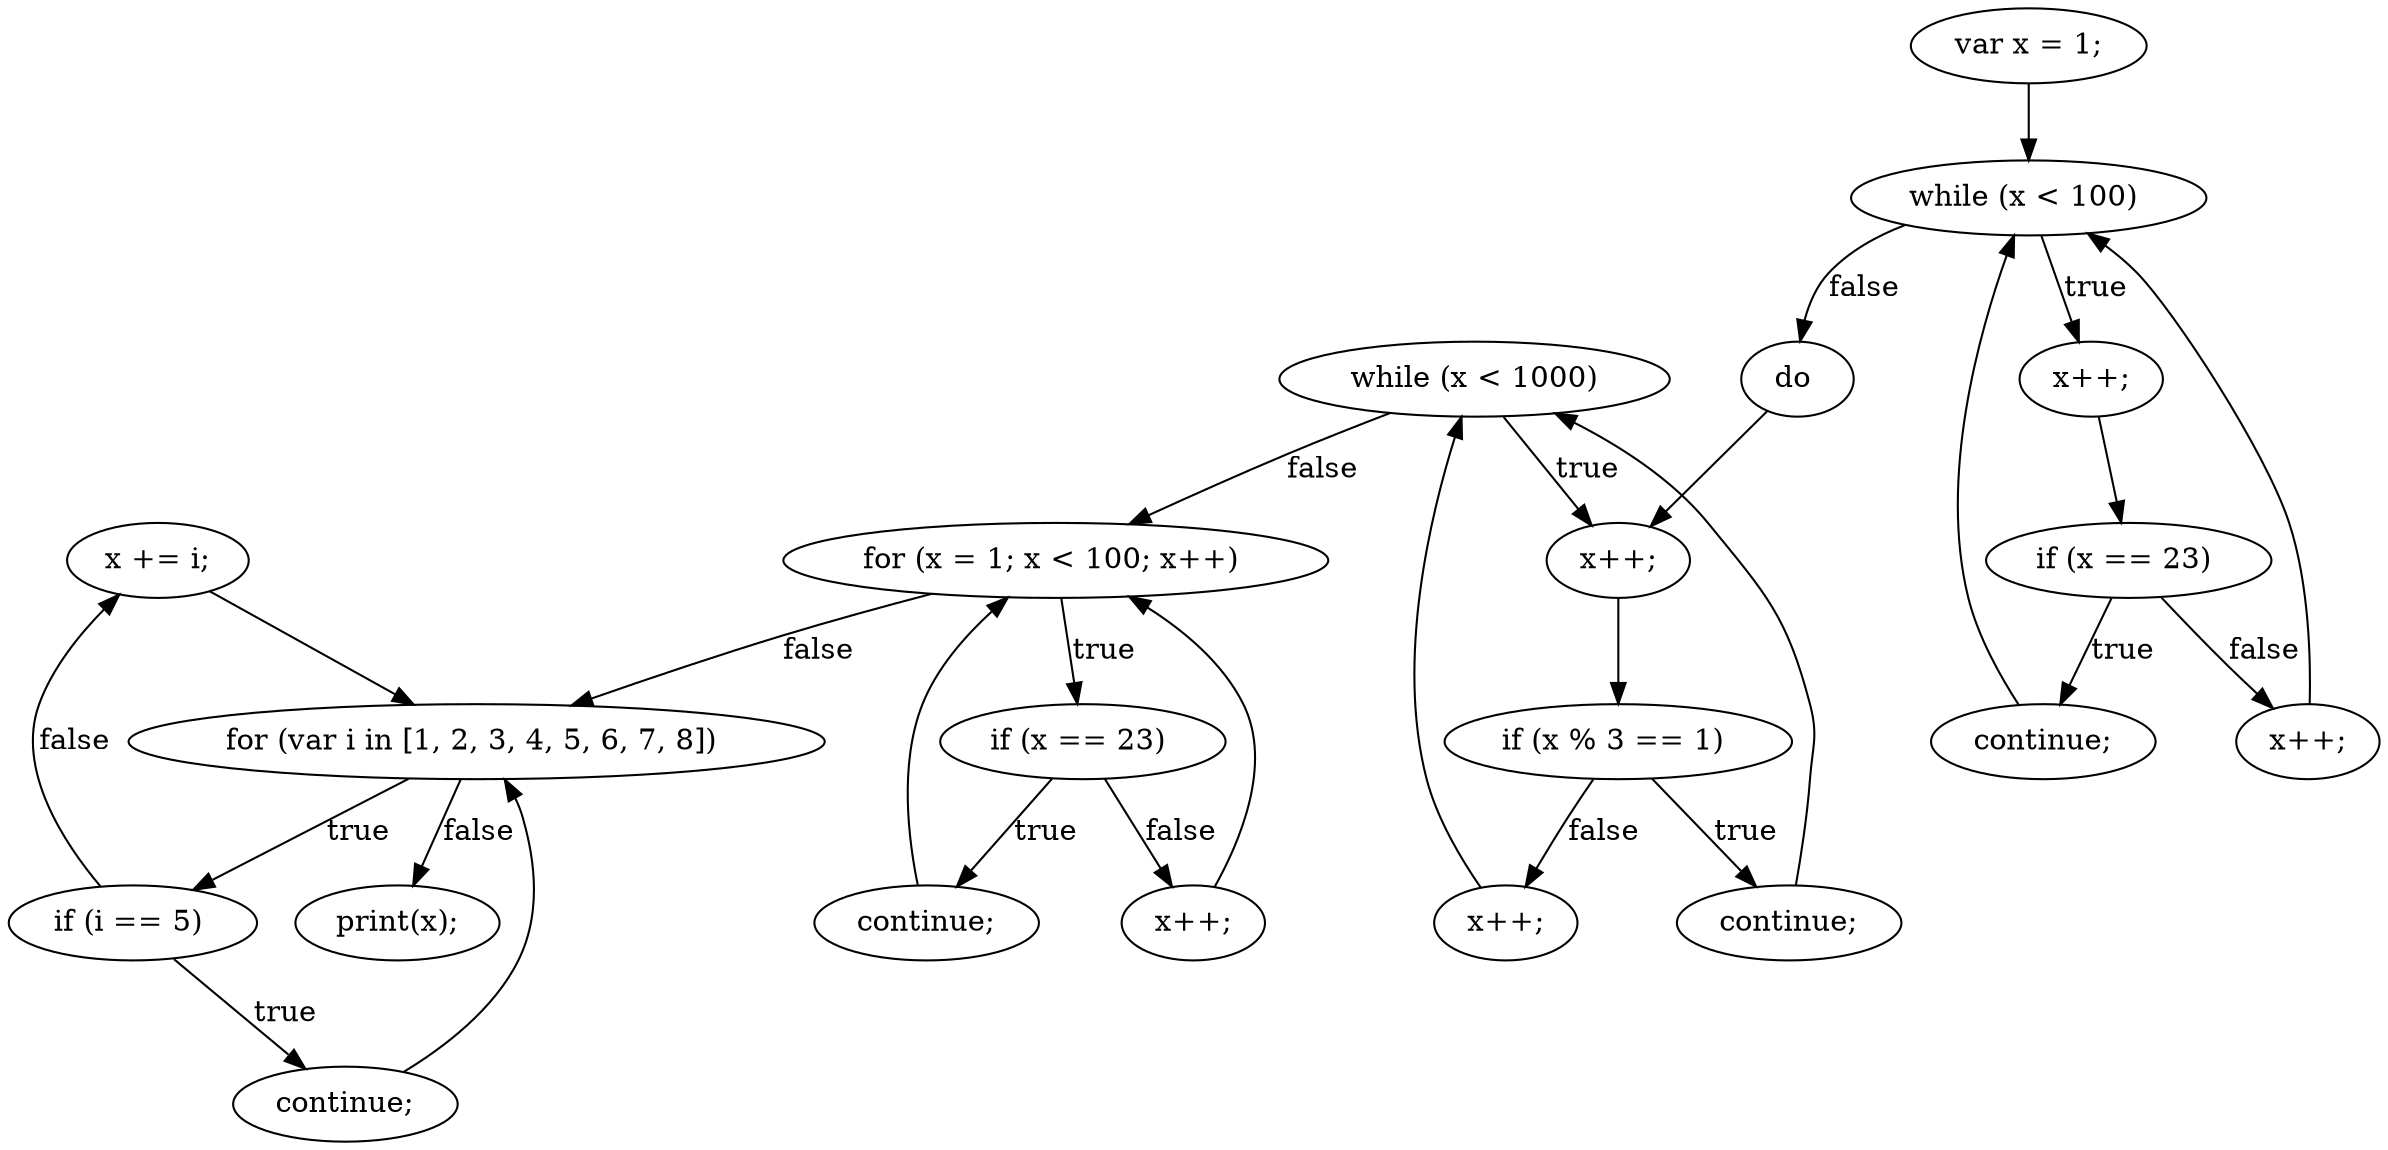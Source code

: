 digraph {
"0" [label="x += i;\n"] 
"1" [label="for (var i in [1, 2, 3, 4, 5, 6, 7, 8]) "] 
"2" [label="print(x);\n"] 
"3" [label="for (x = 1; x < 100; x++) "] 
"4" [label="if (x % 3 == 1) "] 
"5" [label="var x = 1;\n"] 
"6" [label="continue;\n"] 
"7" [label="x++;\n"] 
"8" [label="if (x == 23) "] 
"9" [label="if (x == 23) "] 
"10" [label="x++;\n"] 
"11" [label=" while (x < 1000) "] 
"12" [label="x++;\n"] 
"13" [label="do "] 
"14" [label="while (x < 100) "] 
"15" [label="continue;\n"] 
"16" [label="continue;\n"] 
"17" [label="continue;\n"] 
"18" [label="if (i == 5) "] 
"19" [label="x++;\n"] 
"20" [label="x++;\n"] 
"0" -> "1" [label=""] 
"1" -> "2" [label="false"] 
"1" -> "18" [label="true"] 
"3" -> "1" [label="false"] 
"3" -> "8" [label="true"] 
"4" -> "16" [label="true"] 
"4" -> "12" [label="false"] 
"5" -> "14" [label=""] 
"6" -> "14" [label=""] 
"7" -> "4" [label=""] 
"8" -> "15" [label="true"] 
"8" -> "20" [label="false"] 
"9" -> "6" [label="true"] 
"9" -> "19" [label="false"] 
"10" -> "9" [label=""] 
"11" -> "3" [label="false"] 
"11" -> "7" [label="true"] 
"12" -> "11" [label=""] 
"13" -> "7" [label=""] 
"14" -> "13" [label="false"] 
"14" -> "10" [label="true"] 
"15" -> "3" [label=""] 
"16" -> "11" [label=""] 
"17" -> "1" [label=""] 
"18" -> "17" [label="true"] 
"18" -> "0" [label="false"] 
"19" -> "14" [label=""] 
"20" -> "3" [label=""] 
}
